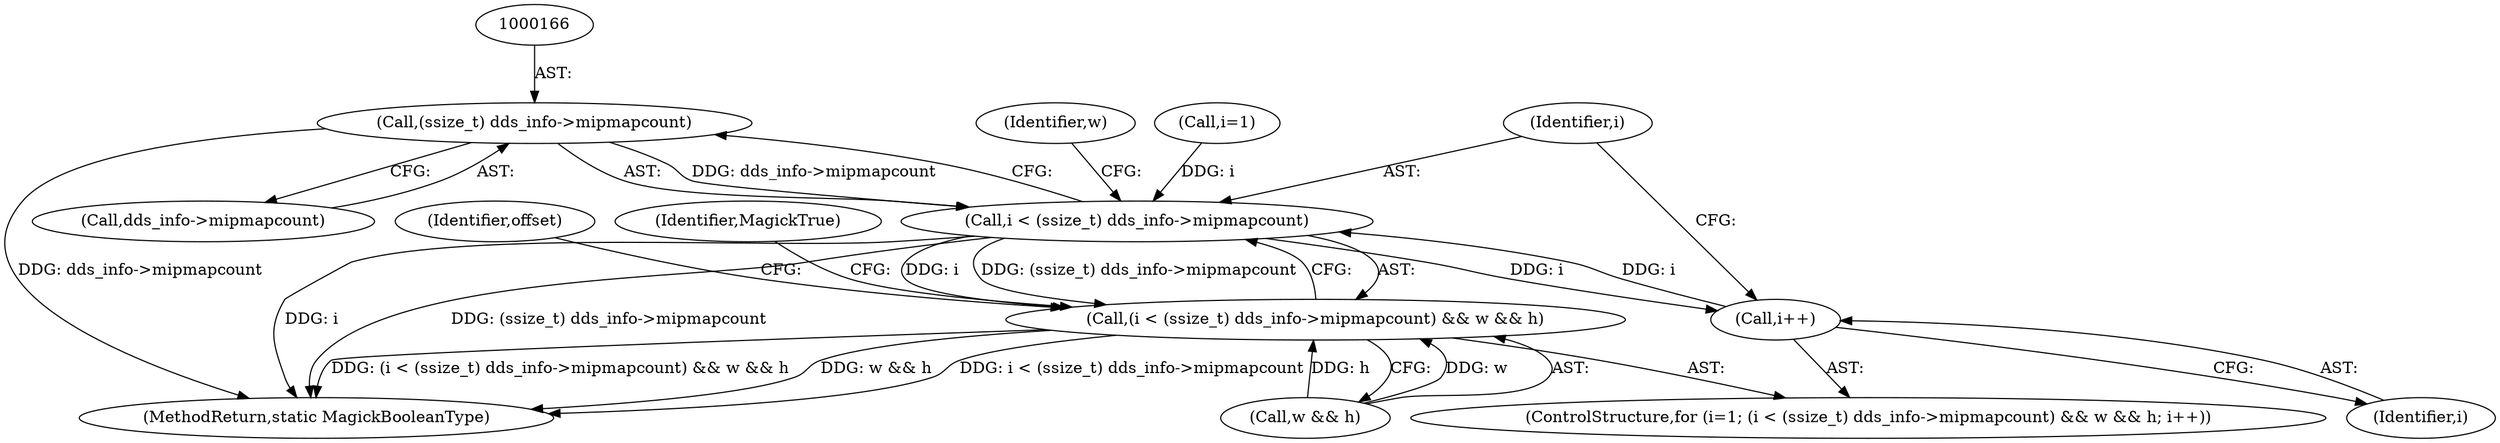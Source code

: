 digraph "0_ImageMagick_d7325bac173492b358417a0ad49fabad44447d52_6@pointer" {
"1000165" [label="(Call,(ssize_t) dds_info->mipmapcount)"];
"1000163" [label="(Call,i < (ssize_t) dds_info->mipmapcount)"];
"1000162" [label="(Call,(i < (ssize_t) dds_info->mipmapcount) && w && h)"];
"1000173" [label="(Call,i++)"];
"1000174" [label="(Identifier,i)"];
"1000171" [label="(Identifier,w)"];
"1000177" [label="(Identifier,offset)"];
"1000201" [label="(MethodReturn,static MagickBooleanType)"];
"1000162" [label="(Call,(i < (ssize_t) dds_info->mipmapcount) && w && h)"];
"1000167" [label="(Call,dds_info->mipmapcount)"];
"1000170" [label="(Call,w && h)"];
"1000200" [label="(Identifier,MagickTrue)"];
"1000173" [label="(Call,i++)"];
"1000158" [label="(ControlStructure,for (i=1; (i < (ssize_t) dds_info->mipmapcount) && w && h; i++))"];
"1000159" [label="(Call,i=1)"];
"1000165" [label="(Call,(ssize_t) dds_info->mipmapcount)"];
"1000164" [label="(Identifier,i)"];
"1000163" [label="(Call,i < (ssize_t) dds_info->mipmapcount)"];
"1000165" -> "1000163"  [label="AST: "];
"1000165" -> "1000167"  [label="CFG: "];
"1000166" -> "1000165"  [label="AST: "];
"1000167" -> "1000165"  [label="AST: "];
"1000163" -> "1000165"  [label="CFG: "];
"1000165" -> "1000201"  [label="DDG: dds_info->mipmapcount"];
"1000165" -> "1000163"  [label="DDG: dds_info->mipmapcount"];
"1000163" -> "1000162"  [label="AST: "];
"1000164" -> "1000163"  [label="AST: "];
"1000171" -> "1000163"  [label="CFG: "];
"1000162" -> "1000163"  [label="CFG: "];
"1000163" -> "1000201"  [label="DDG: i"];
"1000163" -> "1000201"  [label="DDG: (ssize_t) dds_info->mipmapcount"];
"1000163" -> "1000162"  [label="DDG: i"];
"1000163" -> "1000162"  [label="DDG: (ssize_t) dds_info->mipmapcount"];
"1000159" -> "1000163"  [label="DDG: i"];
"1000173" -> "1000163"  [label="DDG: i"];
"1000163" -> "1000173"  [label="DDG: i"];
"1000162" -> "1000158"  [label="AST: "];
"1000162" -> "1000170"  [label="CFG: "];
"1000170" -> "1000162"  [label="AST: "];
"1000177" -> "1000162"  [label="CFG: "];
"1000200" -> "1000162"  [label="CFG: "];
"1000162" -> "1000201"  [label="DDG: w && h"];
"1000162" -> "1000201"  [label="DDG: i < (ssize_t) dds_info->mipmapcount"];
"1000162" -> "1000201"  [label="DDG: (i < (ssize_t) dds_info->mipmapcount) && w && h"];
"1000170" -> "1000162"  [label="DDG: w"];
"1000170" -> "1000162"  [label="DDG: h"];
"1000173" -> "1000158"  [label="AST: "];
"1000173" -> "1000174"  [label="CFG: "];
"1000174" -> "1000173"  [label="AST: "];
"1000164" -> "1000173"  [label="CFG: "];
}
